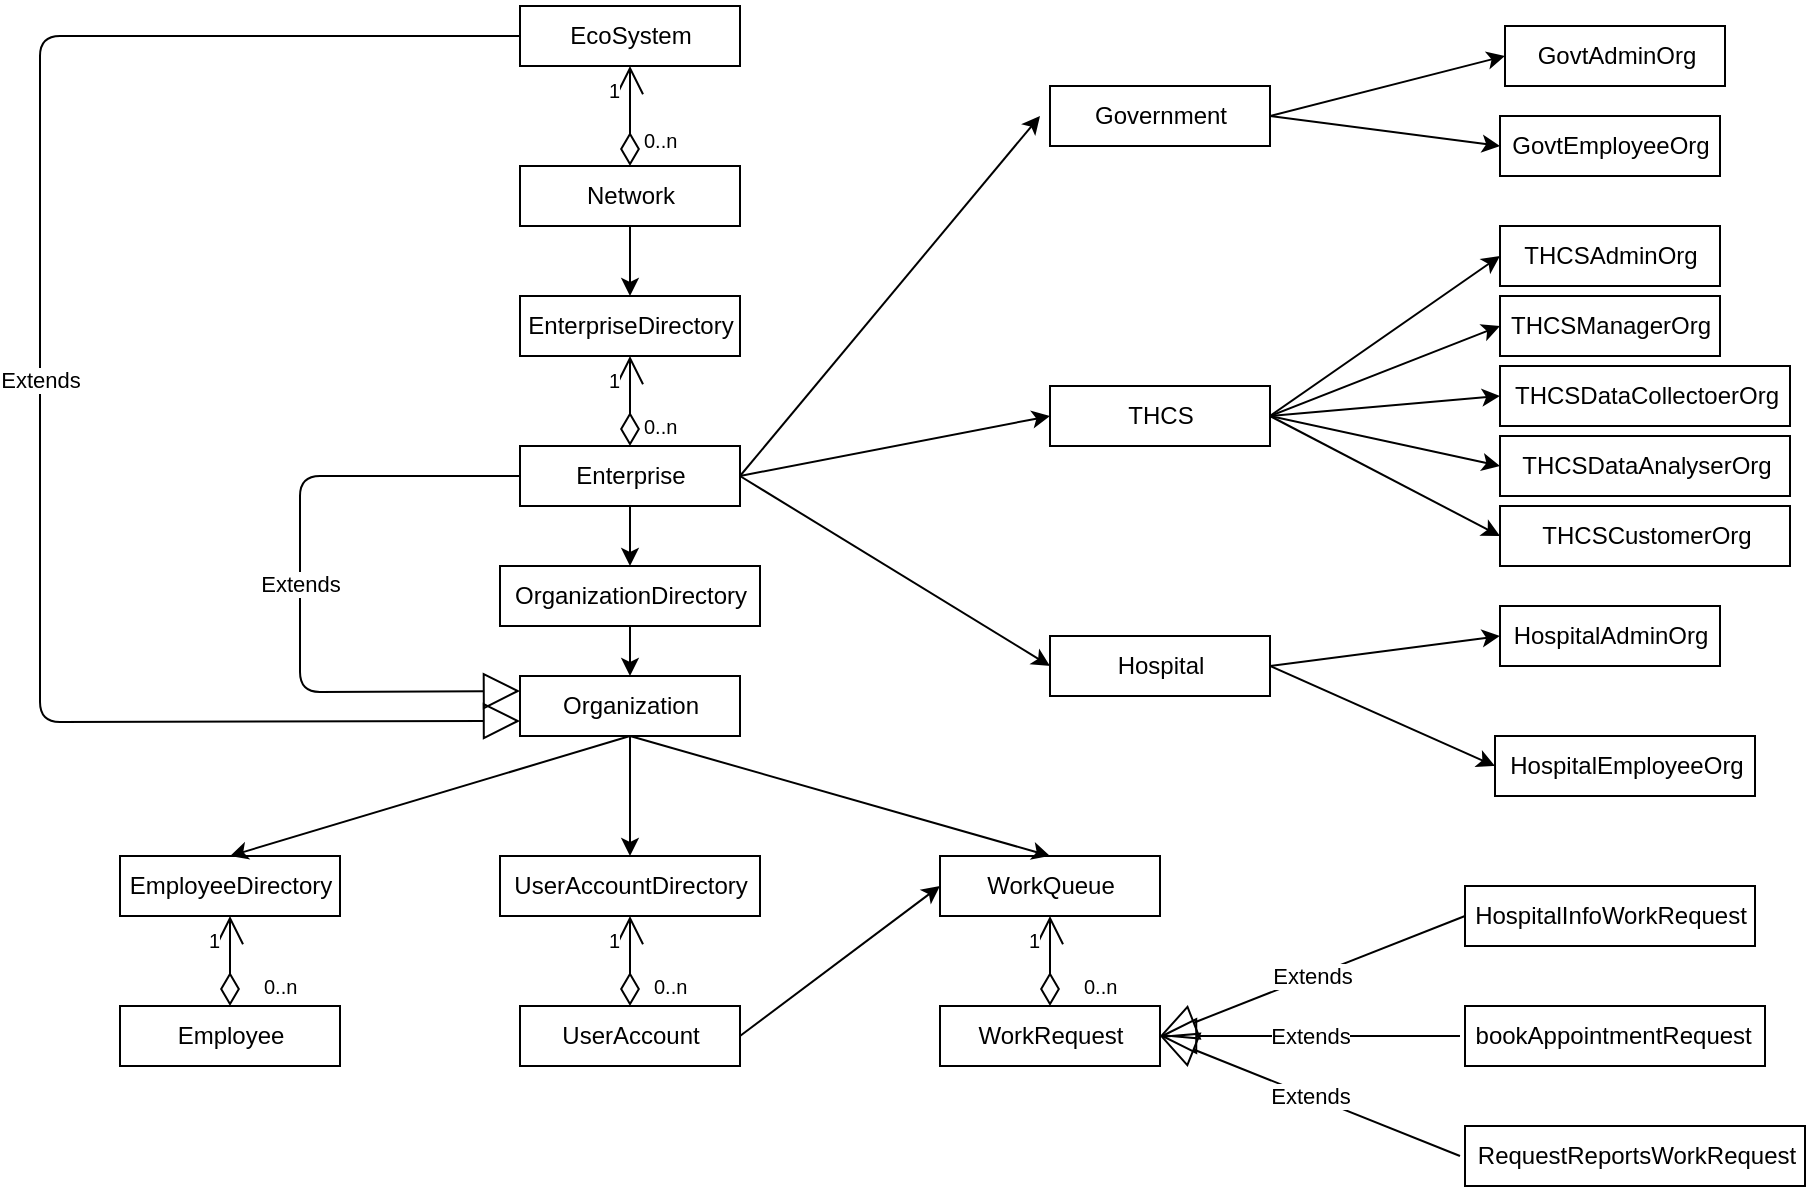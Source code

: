 <mxfile version="10.6.5" type="device"><diagram name="Page-1" id="c4acf3e9-155e-7222-9cf6-157b1a14988f"><mxGraphModel dx="2118" dy="1356" grid="0" gridSize="10" guides="1" tooltips="1" connect="1" arrows="1" fold="1" page="0" pageScale="1" pageWidth="850" pageHeight="1100" background="#ffffff" math="0" shadow="0"><root><mxCell id="0"/><mxCell id="1" parent="0"/><mxCell id="qUwotec6HGg5ArGOiceJ-2" value="EcoSystem&lt;br&gt;" style="html=1;" parent="1" vertex="1"><mxGeometry x="-560" y="-575" width="110" height="30" as="geometry"/></mxCell><mxCell id="qUwotec6HGg5ArGOiceJ-3" value="Network" style="html=1;" parent="1" vertex="1"><mxGeometry x="-560" y="-495" width="110" height="30" as="geometry"/></mxCell><mxCell id="qUwotec6HGg5ArGOiceJ-4" value="EnterpriseDirectory" style="html=1;" parent="1" vertex="1"><mxGeometry x="-560" y="-430" width="110" height="30" as="geometry"/></mxCell><mxCell id="qUwotec6HGg5ArGOiceJ-5" value="Enterprise" style="html=1;" parent="1" vertex="1"><mxGeometry x="-560" y="-355" width="110" height="30" as="geometry"/></mxCell><mxCell id="qUwotec6HGg5ArGOiceJ-7" value="Hospital" style="html=1;" parent="1" vertex="1"><mxGeometry x="-295" y="-260" width="110" height="30" as="geometry"/></mxCell><mxCell id="qUwotec6HGg5ArGOiceJ-8" value="THCS" style="html=1;" parent="1" vertex="1"><mxGeometry x="-295" y="-385" width="110" height="30" as="geometry"/></mxCell><mxCell id="qUwotec6HGg5ArGOiceJ-9" value="Government" style="html=1;" parent="1" vertex="1"><mxGeometry x="-295" y="-535" width="110" height="30" as="geometry"/></mxCell><mxCell id="qUwotec6HGg5ArGOiceJ-10" value="OrganizationDirectory" style="html=1;" parent="1" vertex="1"><mxGeometry x="-570" y="-295" width="130" height="30" as="geometry"/></mxCell><mxCell id="qUwotec6HGg5ArGOiceJ-11" value="Organization" style="html=1;" parent="1" vertex="1"><mxGeometry x="-560" y="-240" width="110" height="30" as="geometry"/></mxCell><mxCell id="qUwotec6HGg5ArGOiceJ-15" value="EmployeeDirectory" style="html=1;" parent="1" vertex="1"><mxGeometry x="-760" y="-150" width="110" height="30" as="geometry"/></mxCell><mxCell id="qUwotec6HGg5ArGOiceJ-16" value="WorkQueue" style="html=1;" parent="1" vertex="1"><mxGeometry x="-350" y="-150" width="110" height="30" as="geometry"/></mxCell><mxCell id="qUwotec6HGg5ArGOiceJ-17" value="UserAccountDirectory" style="html=1;" parent="1" vertex="1"><mxGeometry x="-570" y="-150" width="130" height="30" as="geometry"/></mxCell><mxCell id="qUwotec6HGg5ArGOiceJ-18" value="Employee" style="html=1;" parent="1" vertex="1"><mxGeometry x="-760" y="-75" width="110" height="30" as="geometry"/></mxCell><mxCell id="qUwotec6HGg5ArGOiceJ-19" value="UserAccount" style="html=1;" parent="1" vertex="1"><mxGeometry x="-560" y="-75" width="110" height="30" as="geometry"/></mxCell><mxCell id="qUwotec6HGg5ArGOiceJ-20" value="WorkRequest" style="html=1;" parent="1" vertex="1"><mxGeometry x="-350" y="-75" width="110" height="30" as="geometry"/></mxCell><mxCell id="qUwotec6HGg5ArGOiceJ-21" value="GovtAdminOrg" style="html=1;" parent="1" vertex="1"><mxGeometry x="-67.5" y="-565" width="110" height="30" as="geometry"/></mxCell><mxCell id="qUwotec6HGg5ArGOiceJ-22" value="GovtEmployeeOrg" style="html=1;" parent="1" vertex="1"><mxGeometry x="-70" y="-520" width="110" height="30" as="geometry"/></mxCell><mxCell id="qUwotec6HGg5ArGOiceJ-23" value="THCSAdminOrg" style="html=1;" parent="1" vertex="1"><mxGeometry x="-70" y="-465" width="110" height="30" as="geometry"/></mxCell><mxCell id="qUwotec6HGg5ArGOiceJ-24" value="THCSManagerOrg" style="html=1;" parent="1" vertex="1"><mxGeometry x="-70" y="-430" width="110" height="30" as="geometry"/></mxCell><mxCell id="qUwotec6HGg5ArGOiceJ-25" value="THCSDataCollectoerOrg" style="html=1;" parent="1" vertex="1"><mxGeometry x="-70" y="-395" width="145" height="30" as="geometry"/></mxCell><mxCell id="qUwotec6HGg5ArGOiceJ-26" value="HospitalAdminOrg" style="html=1;" parent="1" vertex="1"><mxGeometry x="-70" y="-275" width="110" height="30" as="geometry"/></mxCell><mxCell id="qUwotec6HGg5ArGOiceJ-27" value="HospitalEmployeeOrg" style="html=1;" parent="1" vertex="1"><mxGeometry x="-72.5" y="-210" width="130" height="30" as="geometry"/></mxCell><mxCell id="qUwotec6HGg5ArGOiceJ-30" value="HospitalInfoWorkRequest" style="html=1;" parent="1" vertex="1"><mxGeometry x="-87.5" y="-135" width="145" height="30" as="geometry"/></mxCell><mxCell id="qUwotec6HGg5ArGOiceJ-31" value="bookAppointmentRequest&amp;nbsp;" style="html=1;" parent="1" vertex="1"><mxGeometry x="-87.5" y="-75" width="150" height="30" as="geometry"/></mxCell><mxCell id="qUwotec6HGg5ArGOiceJ-33" value="RequestReportsWorkRequest" style="html=1;" parent="1" vertex="1"><mxGeometry x="-87.5" y="-15" width="170" height="30" as="geometry"/></mxCell><mxCell id="ewnFWqcIw7IDxpiwfFiu-4" value="THCSDataAnalyserOrg" style="html=1;" vertex="1" parent="1"><mxGeometry x="-70" y="-360" width="145" height="30" as="geometry"/></mxCell><mxCell id="ewnFWqcIw7IDxpiwfFiu-5" value="THCSCustomerOrg" style="html=1;" vertex="1" parent="1"><mxGeometry x="-70" y="-325" width="145" height="30" as="geometry"/></mxCell><mxCell id="ewnFWqcIw7IDxpiwfFiu-6" value="" style="endArrow=classic;html=1;exitX=0.5;exitY=1;exitDx=0;exitDy=0;entryX=0.5;entryY=0;entryDx=0;entryDy=0;" edge="1" parent="1" source="qUwotec6HGg5ArGOiceJ-3" target="qUwotec6HGg5ArGOiceJ-4"><mxGeometry width="50" height="50" relative="1" as="geometry"><mxPoint x="-390" y="-370" as="sourcePoint"/><mxPoint x="-340" y="-420" as="targetPoint"/></mxGeometry></mxCell><mxCell id="ewnFWqcIw7IDxpiwfFiu-11" value="" style="endArrow=classic;html=1;exitX=0.5;exitY=1;exitDx=0;exitDy=0;entryX=0.5;entryY=0;entryDx=0;entryDy=0;" edge="1" parent="1" source="qUwotec6HGg5ArGOiceJ-5" target="qUwotec6HGg5ArGOiceJ-10"><mxGeometry width="50" height="50" relative="1" as="geometry"><mxPoint x="-400" y="-310" as="sourcePoint"/><mxPoint x="-400" y="-275" as="targetPoint"/></mxGeometry></mxCell><mxCell id="ewnFWqcIw7IDxpiwfFiu-12" value="" style="endArrow=classic;html=1;exitX=0.5;exitY=1;exitDx=0;exitDy=0;entryX=0.5;entryY=0;entryDx=0;entryDy=0;" edge="1" parent="1" source="qUwotec6HGg5ArGOiceJ-10" target="qUwotec6HGg5ArGOiceJ-11"><mxGeometry width="50" height="50" relative="1" as="geometry"><mxPoint x="-370" y="-350" as="sourcePoint"/><mxPoint x="-370" y="-315" as="targetPoint"/></mxGeometry></mxCell><mxCell id="ewnFWqcIw7IDxpiwfFiu-13" value="" style="endArrow=classic;html=1;exitX=0.5;exitY=1;exitDx=0;exitDy=0;entryX=0.5;entryY=0;entryDx=0;entryDy=0;" edge="1" parent="1" source="qUwotec6HGg5ArGOiceJ-11" target="qUwotec6HGg5ArGOiceJ-17"><mxGeometry width="50" height="50" relative="1" as="geometry"><mxPoint x="-350" y="-330" as="sourcePoint"/><mxPoint x="-350" y="-295" as="targetPoint"/></mxGeometry></mxCell><mxCell id="ewnFWqcIw7IDxpiwfFiu-14" value="" style="endArrow=classic;html=1;exitX=0.5;exitY=1;exitDx=0;exitDy=0;entryX=0.5;entryY=0;entryDx=0;entryDy=0;" edge="1" parent="1" source="qUwotec6HGg5ArGOiceJ-11" target="qUwotec6HGg5ArGOiceJ-15"><mxGeometry width="50" height="50" relative="1" as="geometry"><mxPoint x="-400" y="-300" as="sourcePoint"/><mxPoint x="-400" y="-265" as="targetPoint"/></mxGeometry></mxCell><mxCell id="ewnFWqcIw7IDxpiwfFiu-15" value="" style="endArrow=classic;html=1;exitX=0.5;exitY=1;exitDx=0;exitDy=0;entryX=0.5;entryY=0;entryDx=0;entryDy=0;" edge="1" parent="1" source="qUwotec6HGg5ArGOiceJ-11" target="qUwotec6HGg5ArGOiceJ-16"><mxGeometry width="50" height="50" relative="1" as="geometry"><mxPoint x="-380" y="-290" as="sourcePoint"/><mxPoint x="-380" y="-255" as="targetPoint"/></mxGeometry></mxCell><mxCell id="ewnFWqcIw7IDxpiwfFiu-19" value="" style="endArrow=open;html=1;endSize=12;startArrow=diamondThin;startSize=14;startFill=0;edgeStyle=orthogonalEdgeStyle;exitX=0.5;exitY=0;exitDx=0;exitDy=0;entryX=0.5;entryY=1;entryDx=0;entryDy=0;" edge="1" parent="1" source="qUwotec6HGg5ArGOiceJ-19" target="qUwotec6HGg5ArGOiceJ-17"><mxGeometry relative="1" as="geometry"><mxPoint x="-500" y="-100" as="sourcePoint"/><mxPoint x="-340" y="-100" as="targetPoint"/></mxGeometry></mxCell><mxCell id="ewnFWqcIw7IDxpiwfFiu-20" value="0..n" style="resizable=0;html=1;align=left;verticalAlign=top;labelBackgroundColor=#ffffff;fontSize=10;" connectable="0" vertex="1" parent="ewnFWqcIw7IDxpiwfFiu-19"><mxGeometry x="-1" relative="1" as="geometry"><mxPoint x="10" y="-22.5" as="offset"/></mxGeometry></mxCell><mxCell id="ewnFWqcIw7IDxpiwfFiu-21" value="1" style="resizable=0;html=1;align=right;verticalAlign=top;labelBackgroundColor=#ffffff;fontSize=10;" connectable="0" vertex="1" parent="ewnFWqcIw7IDxpiwfFiu-19"><mxGeometry x="1" relative="1" as="geometry"><mxPoint x="-5" as="offset"/></mxGeometry></mxCell><mxCell id="ewnFWqcIw7IDxpiwfFiu-22" value="" style="endArrow=open;html=1;endSize=12;startArrow=diamondThin;startSize=14;startFill=0;edgeStyle=orthogonalEdgeStyle;exitX=0.5;exitY=0;exitDx=0;exitDy=0;entryX=0.5;entryY=1;entryDx=0;entryDy=0;" edge="1" parent="1" source="qUwotec6HGg5ArGOiceJ-18" target="qUwotec6HGg5ArGOiceJ-15"><mxGeometry relative="1" as="geometry"><mxPoint x="-710" y="-100" as="sourcePoint"/><mxPoint x="-550" y="-100" as="targetPoint"/></mxGeometry></mxCell><mxCell id="ewnFWqcIw7IDxpiwfFiu-23" value="0..n" style="resizable=0;html=1;align=left;verticalAlign=top;labelBackgroundColor=#ffffff;fontSize=10;" connectable="0" vertex="1" parent="ewnFWqcIw7IDxpiwfFiu-22"><mxGeometry x="-1" relative="1" as="geometry"><mxPoint x="15" y="-22.5" as="offset"/></mxGeometry></mxCell><mxCell id="ewnFWqcIw7IDxpiwfFiu-24" value="1" style="resizable=0;html=1;align=right;verticalAlign=top;labelBackgroundColor=#ffffff;fontSize=10;" connectable="0" vertex="1" parent="ewnFWqcIw7IDxpiwfFiu-22"><mxGeometry x="1" relative="1" as="geometry"><mxPoint x="-5" as="offset"/></mxGeometry></mxCell><mxCell id="ewnFWqcIw7IDxpiwfFiu-25" value="" style="endArrow=open;html=1;endSize=12;startArrow=diamondThin;startSize=14;startFill=0;edgeStyle=orthogonalEdgeStyle;exitX=0.5;exitY=0;exitDx=0;exitDy=0;entryX=0.5;entryY=1;entryDx=0;entryDy=0;" edge="1" parent="1" source="qUwotec6HGg5ArGOiceJ-5" target="qUwotec6HGg5ArGOiceJ-4"><mxGeometry relative="1" as="geometry"><mxPoint x="-460" y="-390" as="sourcePoint"/><mxPoint x="-300" y="-390" as="targetPoint"/></mxGeometry></mxCell><mxCell id="ewnFWqcIw7IDxpiwfFiu-26" value="0..n" style="resizable=0;html=1;align=left;verticalAlign=top;labelBackgroundColor=#ffffff;fontSize=10;" connectable="0" vertex="1" parent="ewnFWqcIw7IDxpiwfFiu-25"><mxGeometry x="-1" relative="1" as="geometry"><mxPoint x="5" y="-22.5" as="offset"/></mxGeometry></mxCell><mxCell id="ewnFWqcIw7IDxpiwfFiu-27" value="1" style="resizable=0;html=1;align=right;verticalAlign=top;labelBackgroundColor=#ffffff;fontSize=10;" connectable="0" vertex="1" parent="ewnFWqcIw7IDxpiwfFiu-25"><mxGeometry x="1" relative="1" as="geometry"><mxPoint x="-5" as="offset"/></mxGeometry></mxCell><mxCell id="ewnFWqcIw7IDxpiwfFiu-30" value="" style="endArrow=open;html=1;endSize=12;startArrow=diamondThin;startSize=14;startFill=0;edgeStyle=orthogonalEdgeStyle;exitX=0.5;exitY=0;exitDx=0;exitDy=0;entryX=0.5;entryY=1;entryDx=0;entryDy=0;" edge="1" parent="1" source="qUwotec6HGg5ArGOiceJ-3" target="qUwotec6HGg5ArGOiceJ-2"><mxGeometry relative="1" as="geometry"><mxPoint x="-460" y="-520" as="sourcePoint"/><mxPoint x="-300" y="-520" as="targetPoint"/></mxGeometry></mxCell><mxCell id="ewnFWqcIw7IDxpiwfFiu-31" value="0..n" style="resizable=0;html=1;align=left;verticalAlign=top;labelBackgroundColor=#ffffff;fontSize=10;" connectable="0" vertex="1" parent="ewnFWqcIw7IDxpiwfFiu-30"><mxGeometry x="-1" relative="1" as="geometry"><mxPoint x="5" y="-25" as="offset"/></mxGeometry></mxCell><mxCell id="ewnFWqcIw7IDxpiwfFiu-32" value="1" style="resizable=0;html=1;align=right;verticalAlign=top;labelBackgroundColor=#ffffff;fontSize=10;" connectable="0" vertex="1" parent="ewnFWqcIw7IDxpiwfFiu-30"><mxGeometry x="1" relative="1" as="geometry"><mxPoint x="-5" as="offset"/></mxGeometry></mxCell><mxCell id="ewnFWqcIw7IDxpiwfFiu-33" value="" style="endArrow=open;html=1;endSize=12;startArrow=diamondThin;startSize=14;startFill=0;edgeStyle=orthogonalEdgeStyle;exitX=0.5;exitY=0;exitDx=0;exitDy=0;entryX=0.5;entryY=1;entryDx=0;entryDy=0;" edge="1" parent="1" source="qUwotec6HGg5ArGOiceJ-20" target="qUwotec6HGg5ArGOiceJ-16"><mxGeometry relative="1" as="geometry"><mxPoint x="-220" y="-90" as="sourcePoint"/><mxPoint x="-60" y="-90" as="targetPoint"/></mxGeometry></mxCell><mxCell id="ewnFWqcIw7IDxpiwfFiu-34" value="0..n" style="resizable=0;html=1;align=left;verticalAlign=top;labelBackgroundColor=#ffffff;fontSize=10;" connectable="0" vertex="1" parent="ewnFWqcIw7IDxpiwfFiu-33"><mxGeometry x="-1" relative="1" as="geometry"><mxPoint x="15" y="-22.5" as="offset"/></mxGeometry></mxCell><mxCell id="ewnFWqcIw7IDxpiwfFiu-35" value="1" style="resizable=0;html=1;align=right;verticalAlign=top;labelBackgroundColor=#ffffff;fontSize=10;" connectable="0" vertex="1" parent="ewnFWqcIw7IDxpiwfFiu-33"><mxGeometry x="1" relative="1" as="geometry"><mxPoint x="-5" as="offset"/></mxGeometry></mxCell><mxCell id="ewnFWqcIw7IDxpiwfFiu-36" value="" style="endArrow=classic;html=1;exitX=1;exitY=0.5;exitDx=0;exitDy=0;entryX=0;entryY=0.5;entryDx=0;entryDy=0;" edge="1" parent="1" source="qUwotec6HGg5ArGOiceJ-19" target="qUwotec6HGg5ArGOiceJ-16"><mxGeometry width="50" height="50" relative="1" as="geometry"><mxPoint x="-400" y="-90" as="sourcePoint"/><mxPoint x="-190" y="-30" as="targetPoint"/></mxGeometry></mxCell><mxCell id="ewnFWqcIw7IDxpiwfFiu-37" value="Extends" style="endArrow=block;endSize=16;endFill=0;html=1;exitX=0;exitY=0.5;exitDx=0;exitDy=0;entryX=1;entryY=0.5;entryDx=0;entryDy=0;" edge="1" parent="1" source="qUwotec6HGg5ArGOiceJ-30" target="qUwotec6HGg5ArGOiceJ-20"><mxGeometry width="160" relative="1" as="geometry"><mxPoint x="-350" y="-10" as="sourcePoint"/><mxPoint x="-190" y="-10" as="targetPoint"/></mxGeometry></mxCell><mxCell id="ewnFWqcIw7IDxpiwfFiu-38" value="Extends" style="endArrow=block;endSize=16;endFill=0;html=1;entryX=1;entryY=0.5;entryDx=0;entryDy=0;" edge="1" parent="1" target="qUwotec6HGg5ArGOiceJ-20"><mxGeometry width="160" relative="1" as="geometry"><mxPoint x="-90" y="-60" as="sourcePoint"/><mxPoint x="-463" y="60" as="targetPoint"/></mxGeometry></mxCell><mxCell id="ewnFWqcIw7IDxpiwfFiu-39" value="Extends" style="endArrow=block;endSize=16;endFill=0;html=1;entryX=1;entryY=0.5;entryDx=0;entryDy=0;" edge="1" parent="1" target="qUwotec6HGg5ArGOiceJ-20"><mxGeometry width="160" relative="1" as="geometry"><mxPoint x="-90" as="sourcePoint"/><mxPoint x="-443" y="90" as="targetPoint"/></mxGeometry></mxCell><mxCell id="ewnFWqcIw7IDxpiwfFiu-40" value="Extends" style="endArrow=block;endSize=16;endFill=0;html=1;exitX=0;exitY=0.5;exitDx=0;exitDy=0;entryX=0;entryY=0.25;entryDx=0;entryDy=0;" edge="1" parent="1" source="qUwotec6HGg5ArGOiceJ-5" target="qUwotec6HGg5ArGOiceJ-11"><mxGeometry width="160" relative="1" as="geometry"><mxPoint x="-700" y="-300" as="sourcePoint"/><mxPoint x="-853" y="-240" as="targetPoint"/><Array as="points"><mxPoint x="-670" y="-340"/><mxPoint x="-670" y="-290"/><mxPoint x="-670" y="-232"/></Array></mxGeometry></mxCell><mxCell id="ewnFWqcIw7IDxpiwfFiu-41" value="Extends" style="endArrow=block;endSize=16;endFill=0;html=1;exitX=0;exitY=0.5;exitDx=0;exitDy=0;entryX=0;entryY=0.75;entryDx=0;entryDy=0;" edge="1" parent="1" source="qUwotec6HGg5ArGOiceJ-2" target="qUwotec6HGg5ArGOiceJ-11"><mxGeometry width="160" relative="1" as="geometry"><mxPoint x="-890" y="-540" as="sourcePoint"/><mxPoint x="-890" y="-425" as="targetPoint"/><Array as="points"><mxPoint x="-800" y="-560"/><mxPoint x="-800" y="-380"/><mxPoint x="-800" y="-217"/></Array></mxGeometry></mxCell><mxCell id="ewnFWqcIw7IDxpiwfFiu-42" value="" style="endArrow=classic;html=1;" edge="1" parent="1"><mxGeometry width="50" height="50" relative="1" as="geometry"><mxPoint x="-450" y="-340" as="sourcePoint"/><mxPoint x="-300" y="-520" as="targetPoint"/></mxGeometry></mxCell><mxCell id="ewnFWqcIw7IDxpiwfFiu-43" value="" style="endArrow=classic;html=1;entryX=0;entryY=0.5;entryDx=0;entryDy=0;" edge="1" parent="1" target="qUwotec6HGg5ArGOiceJ-8"><mxGeometry width="50" height="50" relative="1" as="geometry"><mxPoint x="-450" y="-340" as="sourcePoint"/><mxPoint x="-380" y="-325" as="targetPoint"/></mxGeometry></mxCell><mxCell id="ewnFWqcIw7IDxpiwfFiu-44" value="" style="endArrow=classic;html=1;entryX=0;entryY=0.5;entryDx=0;entryDy=0;" edge="1" parent="1" target="qUwotec6HGg5ArGOiceJ-7"><mxGeometry width="50" height="50" relative="1" as="geometry"><mxPoint x="-450" y="-340" as="sourcePoint"/><mxPoint x="-400" y="-265" as="targetPoint"/></mxGeometry></mxCell><mxCell id="ewnFWqcIw7IDxpiwfFiu-45" value="" style="endArrow=classic;html=1;exitX=1;exitY=0.5;exitDx=0;exitDy=0;entryX=0;entryY=0.5;entryDx=0;entryDy=0;" edge="1" parent="1" source="qUwotec6HGg5ArGOiceJ-9" target="qUwotec6HGg5ArGOiceJ-21"><mxGeometry width="50" height="50" relative="1" as="geometry"><mxPoint x="-280" y="-470" as="sourcePoint"/><mxPoint x="-280" y="-435" as="targetPoint"/></mxGeometry></mxCell><mxCell id="ewnFWqcIw7IDxpiwfFiu-46" value="" style="endArrow=classic;html=1;exitX=1;exitY=0.5;exitDx=0;exitDy=0;entryX=0;entryY=0.5;entryDx=0;entryDy=0;" edge="1" parent="1" source="qUwotec6HGg5ArGOiceJ-9" target="qUwotec6HGg5ArGOiceJ-22"><mxGeometry width="50" height="50" relative="1" as="geometry"><mxPoint x="-250" y="-450" as="sourcePoint"/><mxPoint x="-250" y="-415" as="targetPoint"/></mxGeometry></mxCell><mxCell id="ewnFWqcIw7IDxpiwfFiu-47" value="" style="endArrow=classic;html=1;exitX=1;exitY=0.5;exitDx=0;exitDy=0;entryX=0;entryY=0.5;entryDx=0;entryDy=0;" edge="1" parent="1" source="qUwotec6HGg5ArGOiceJ-8" target="qUwotec6HGg5ArGOiceJ-23"><mxGeometry width="50" height="50" relative="1" as="geometry"><mxPoint x="-180" y="-440" as="sourcePoint"/><mxPoint x="-180" y="-405" as="targetPoint"/></mxGeometry></mxCell><mxCell id="ewnFWqcIw7IDxpiwfFiu-48" value="" style="endArrow=classic;html=1;exitX=1;exitY=0.5;exitDx=0;exitDy=0;entryX=0;entryY=0.5;entryDx=0;entryDy=0;" edge="1" parent="1" source="qUwotec6HGg5ArGOiceJ-8" target="qUwotec6HGg5ArGOiceJ-24"><mxGeometry width="50" height="50" relative="1" as="geometry"><mxPoint x="-210" y="-320" as="sourcePoint"/><mxPoint x="-210" y="-285" as="targetPoint"/></mxGeometry></mxCell><mxCell id="ewnFWqcIw7IDxpiwfFiu-49" value="" style="endArrow=classic;html=1;entryX=0;entryY=0.5;entryDx=0;entryDy=0;exitX=1;exitY=0.5;exitDx=0;exitDy=0;" edge="1" parent="1" source="qUwotec6HGg5ArGOiceJ-8" target="qUwotec6HGg5ArGOiceJ-25"><mxGeometry width="50" height="50" relative="1" as="geometry"><mxPoint x="-150" y="-340" as="sourcePoint"/><mxPoint x="-180" y="-285" as="targetPoint"/></mxGeometry></mxCell><mxCell id="ewnFWqcIw7IDxpiwfFiu-50" value="" style="endArrow=classic;html=1;exitX=1;exitY=0.5;exitDx=0;exitDy=0;entryX=0;entryY=0.5;entryDx=0;entryDy=0;" edge="1" parent="1" source="qUwotec6HGg5ArGOiceJ-8" target="ewnFWqcIw7IDxpiwfFiu-4"><mxGeometry width="50" height="50" relative="1" as="geometry"><mxPoint x="-190" y="-290" as="sourcePoint"/><mxPoint x="-190" y="-255" as="targetPoint"/></mxGeometry></mxCell><mxCell id="ewnFWqcIw7IDxpiwfFiu-51" value="" style="endArrow=classic;html=1;exitX=1;exitY=0.5;exitDx=0;exitDy=0;entryX=0;entryY=0.5;entryDx=0;entryDy=0;" edge="1" parent="1" source="qUwotec6HGg5ArGOiceJ-8" target="ewnFWqcIw7IDxpiwfFiu-5"><mxGeometry width="50" height="50" relative="1" as="geometry"><mxPoint x="-170" y="-310" as="sourcePoint"/><mxPoint x="-170" y="-275" as="targetPoint"/></mxGeometry></mxCell><mxCell id="ewnFWqcIw7IDxpiwfFiu-52" value="" style="endArrow=classic;html=1;exitX=1;exitY=0.5;exitDx=0;exitDy=0;entryX=0;entryY=0.5;entryDx=0;entryDy=0;" edge="1" parent="1" source="qUwotec6HGg5ArGOiceJ-7" target="qUwotec6HGg5ArGOiceJ-26"><mxGeometry width="50" height="50" relative="1" as="geometry"><mxPoint x="-160" y="-290" as="sourcePoint"/><mxPoint x="-160" y="-255" as="targetPoint"/></mxGeometry></mxCell><mxCell id="ewnFWqcIw7IDxpiwfFiu-53" value="" style="endArrow=classic;html=1;exitX=1;exitY=0.5;exitDx=0;exitDy=0;entryX=0;entryY=0.5;entryDx=0;entryDy=0;" edge="1" parent="1" source="qUwotec6HGg5ArGOiceJ-7" target="qUwotec6HGg5ArGOiceJ-27"><mxGeometry width="50" height="50" relative="1" as="geometry"><mxPoint x="-180" y="-180" as="sourcePoint"/><mxPoint x="-180" y="-145" as="targetPoint"/></mxGeometry></mxCell></root></mxGraphModel></diagram></mxfile>